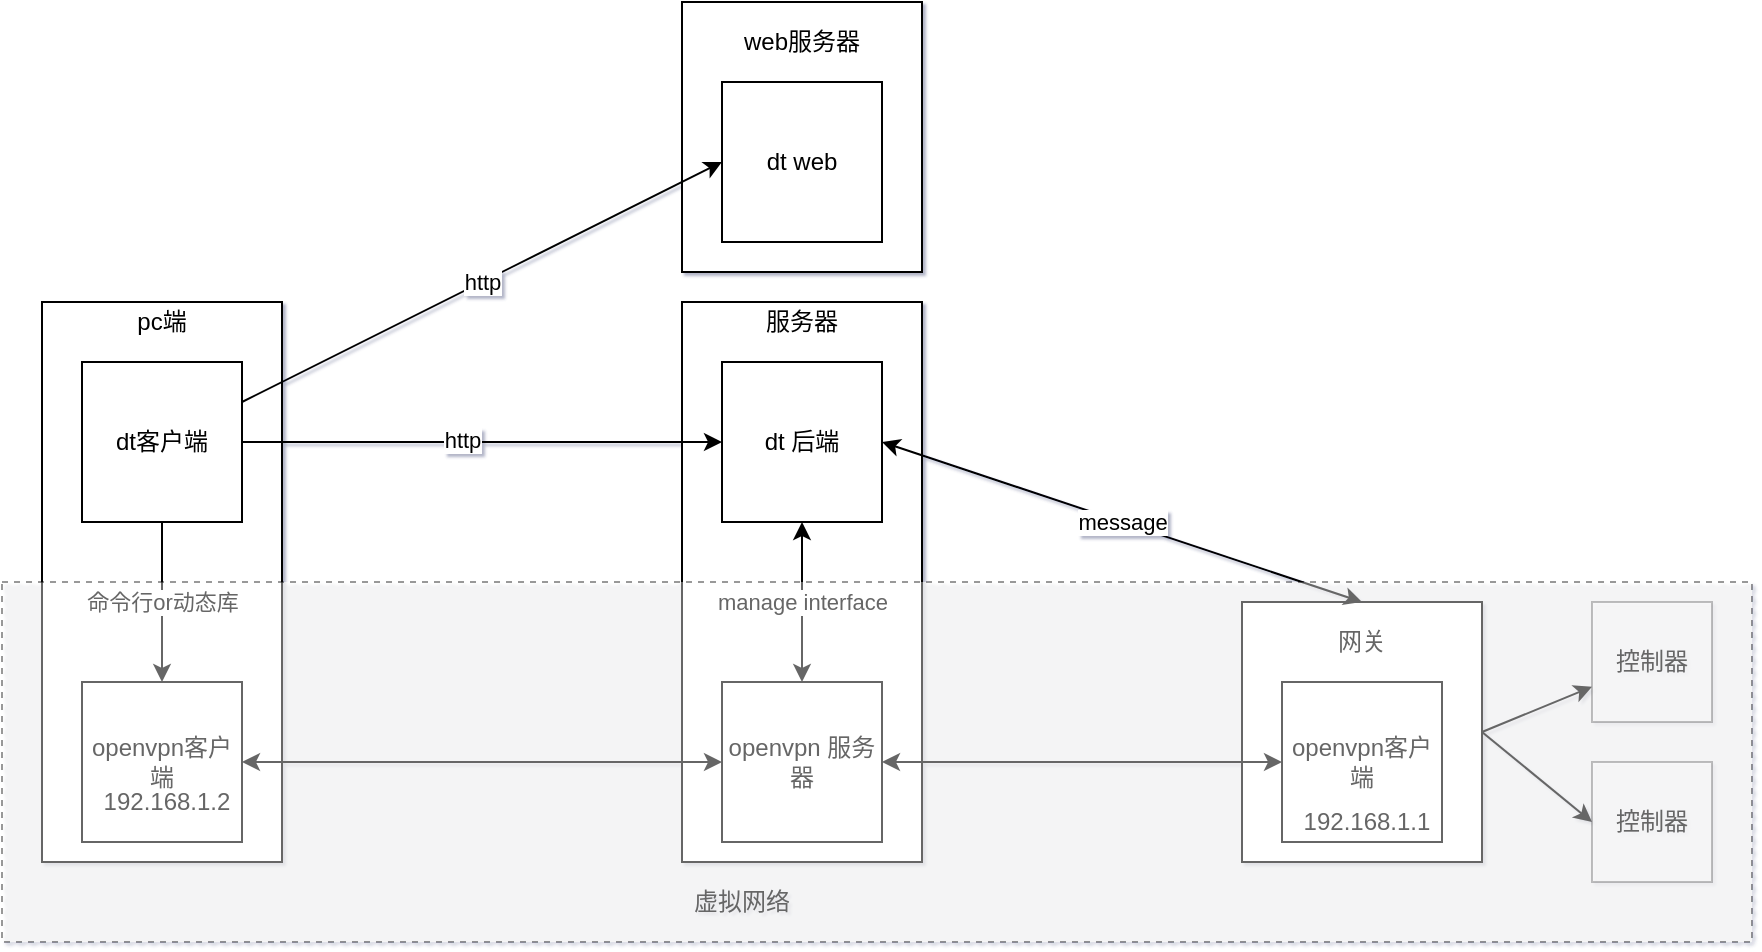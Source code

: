 <mxfile version="14.2.7" type="github">
  <diagram id="2j3BqqWGUeaKbbwyQfUJ" name="Page-1">
    <mxGraphModel dx="1038" dy="548" grid="1" gridSize="10" guides="1" tooltips="1" connect="1" arrows="1" fold="1" page="1" pageScale="1" pageWidth="827" pageHeight="1169" math="0" shadow="1">
      <root>
        <mxCell id="0" />
        <mxCell id="1" parent="0" />
        <mxCell id="VOX5vmG1u6_elUsQBF4A-29" value="" style="rounded=0;whiteSpace=wrap;html=1;" parent="1" vertex="1">
          <mxGeometry x="355" y="100" width="120" height="135" as="geometry" />
        </mxCell>
        <mxCell id="VOX5vmG1u6_elUsQBF4A-17" value="" style="rounded=0;whiteSpace=wrap;html=1;" parent="1" vertex="1">
          <mxGeometry x="355" y="250" width="120" height="280" as="geometry" />
        </mxCell>
        <mxCell id="VOX5vmG1u6_elUsQBF4A-15" value="" style="rounded=0;whiteSpace=wrap;html=1;" parent="1" vertex="1">
          <mxGeometry x="35" y="250" width="120" height="280" as="geometry" />
        </mxCell>
        <mxCell id="VOX5vmG1u6_elUsQBF4A-1" value="dt客户端" style="whiteSpace=wrap;html=1;aspect=fixed;" parent="1" vertex="1">
          <mxGeometry x="55" y="280" width="80" height="80" as="geometry" />
        </mxCell>
        <mxCell id="VOX5vmG1u6_elUsQBF4A-2" value="dt web" style="whiteSpace=wrap;html=1;aspect=fixed;" parent="1" vertex="1">
          <mxGeometry x="375" y="140" width="80" height="80" as="geometry" />
        </mxCell>
        <mxCell id="VOX5vmG1u6_elUsQBF4A-3" value="dt 后端" style="whiteSpace=wrap;html=1;aspect=fixed;" parent="1" vertex="1">
          <mxGeometry x="375" y="280" width="80" height="80" as="geometry" />
        </mxCell>
        <mxCell id="VOX5vmG1u6_elUsQBF4A-4" value="openvpn 服务器" style="whiteSpace=wrap;html=1;aspect=fixed;" parent="1" vertex="1">
          <mxGeometry x="375" y="440" width="80" height="80" as="geometry" />
        </mxCell>
        <mxCell id="VOX5vmG1u6_elUsQBF4A-5" value="openvpn客户端" style="whiteSpace=wrap;html=1;aspect=fixed;" parent="1" vertex="1">
          <mxGeometry x="55" y="440" width="80" height="80" as="geometry" />
        </mxCell>
        <mxCell id="VOX5vmG1u6_elUsQBF4A-6" value="命令行or动态库" style="endArrow=classic;html=1;exitX=0.5;exitY=1;exitDx=0;exitDy=0;entryX=0.5;entryY=0;entryDx=0;entryDy=0;" parent="1" source="VOX5vmG1u6_elUsQBF4A-1" target="VOX5vmG1u6_elUsQBF4A-5" edge="1">
          <mxGeometry width="50" height="50" relative="1" as="geometry">
            <mxPoint x="345" y="430" as="sourcePoint" />
            <mxPoint x="395" y="380" as="targetPoint" />
          </mxGeometry>
        </mxCell>
        <mxCell id="VOX5vmG1u6_elUsQBF4A-8" value="http" style="endArrow=classic;html=1;exitX=1;exitY=0.25;exitDx=0;exitDy=0;entryX=0;entryY=0.5;entryDx=0;entryDy=0;" parent="1" source="VOX5vmG1u6_elUsQBF4A-1" target="VOX5vmG1u6_elUsQBF4A-2" edge="1">
          <mxGeometry width="50" height="50" relative="1" as="geometry">
            <mxPoint x="345" y="430" as="sourcePoint" />
            <mxPoint x="395" y="380" as="targetPoint" />
          </mxGeometry>
        </mxCell>
        <mxCell id="VOX5vmG1u6_elUsQBF4A-9" value="" style="endArrow=classic;html=1;entryX=0;entryY=0.5;entryDx=0;entryDy=0;exitX=1;exitY=0.5;exitDx=0;exitDy=0;" parent="1" source="VOX5vmG1u6_elUsQBF4A-1" target="VOX5vmG1u6_elUsQBF4A-3" edge="1">
          <mxGeometry width="50" height="50" relative="1" as="geometry">
            <mxPoint x="235" y="460" as="sourcePoint" />
            <mxPoint x="285" y="410" as="targetPoint" />
          </mxGeometry>
        </mxCell>
        <mxCell id="VOX5vmG1u6_elUsQBF4A-10" value="http" style="edgeLabel;html=1;align=center;verticalAlign=middle;resizable=0;points=[];" parent="VOX5vmG1u6_elUsQBF4A-9" vertex="1" connectable="0">
          <mxGeometry x="-0.086" y="1" relative="1" as="geometry">
            <mxPoint as="offset" />
          </mxGeometry>
        </mxCell>
        <mxCell id="VOX5vmG1u6_elUsQBF4A-11" value="manage interface" style="endArrow=classic;startArrow=classic;html=1;entryX=0.5;entryY=1;entryDx=0;entryDy=0;exitX=0.5;exitY=0;exitDx=0;exitDy=0;" parent="1" source="VOX5vmG1u6_elUsQBF4A-4" target="VOX5vmG1u6_elUsQBF4A-3" edge="1">
          <mxGeometry width="50" height="50" relative="1" as="geometry">
            <mxPoint x="405" y="430" as="sourcePoint" />
            <mxPoint x="455" y="380" as="targetPoint" />
          </mxGeometry>
        </mxCell>
        <mxCell id="VOX5vmG1u6_elUsQBF4A-16" value="pc端" style="text;html=1;strokeColor=none;fillColor=none;align=center;verticalAlign=middle;whiteSpace=wrap;rounded=0;" parent="1" vertex="1">
          <mxGeometry x="75" y="250" width="40" height="20" as="geometry" />
        </mxCell>
        <mxCell id="VOX5vmG1u6_elUsQBF4A-18" value="服务器" style="text;html=1;strokeColor=none;fillColor=none;align=center;verticalAlign=middle;whiteSpace=wrap;rounded=0;" parent="1" vertex="1">
          <mxGeometry x="395" y="245" width="40" height="30" as="geometry" />
        </mxCell>
        <mxCell id="VOX5vmG1u6_elUsQBF4A-22" value="" style="rounded=0;whiteSpace=wrap;html=1;" parent="1" vertex="1">
          <mxGeometry x="635" y="400" width="120" height="130" as="geometry" />
        </mxCell>
        <mxCell id="VOX5vmG1u6_elUsQBF4A-23" value="openvpn客户端" style="whiteSpace=wrap;html=1;aspect=fixed;" parent="1" vertex="1">
          <mxGeometry x="655" y="440" width="80" height="80" as="geometry" />
        </mxCell>
        <mxCell id="VOX5vmG1u6_elUsQBF4A-24" value="web服务器" style="text;html=1;strokeColor=none;fillColor=none;align=center;verticalAlign=middle;whiteSpace=wrap;rounded=0;" parent="1" vertex="1">
          <mxGeometry x="385" y="110" width="60" height="20" as="geometry" />
        </mxCell>
        <mxCell id="VOX5vmG1u6_elUsQBF4A-33" value="虚拟网络" style="text;html=1;strokeColor=none;fillColor=none;align=center;verticalAlign=middle;whiteSpace=wrap;rounded=0;fontColor=#000000;opacity=50;" parent="1" vertex="1">
          <mxGeometry x="335" y="540" width="100" height="20" as="geometry" />
        </mxCell>
        <mxCell id="FQamigRR9yVPWJwrXYzR-1" value="" style="endArrow=classic;startArrow=classic;html=1;fontColor=#000000;entryX=1;entryY=0.5;entryDx=0;entryDy=0;" edge="1" parent="1" source="VOX5vmG1u6_elUsQBF4A-4" target="VOX5vmG1u6_elUsQBF4A-5">
          <mxGeometry width="50" height="50" relative="1" as="geometry">
            <mxPoint x="345" y="220" as="sourcePoint" />
            <mxPoint x="395" y="170" as="targetPoint" />
          </mxGeometry>
        </mxCell>
        <mxCell id="FQamigRR9yVPWJwrXYzR-5" value="" style="endArrow=classic;startArrow=classic;html=1;fontColor=#000000;entryX=1;entryY=0.5;entryDx=0;entryDy=0;exitX=0;exitY=0.5;exitDx=0;exitDy=0;" edge="1" parent="1" source="VOX5vmG1u6_elUsQBF4A-23" target="VOX5vmG1u6_elUsQBF4A-4">
          <mxGeometry width="50" height="50" relative="1" as="geometry">
            <mxPoint x="385" y="490" as="sourcePoint" />
            <mxPoint x="145" y="490" as="targetPoint" />
          </mxGeometry>
        </mxCell>
        <mxCell id="FQamigRR9yVPWJwrXYzR-7" value="message" style="endArrow=classic;startArrow=classic;html=1;fontColor=#000000;exitX=1;exitY=0.5;exitDx=0;exitDy=0;entryX=0.5;entryY=0;entryDx=0;entryDy=0;" edge="1" parent="1" source="VOX5vmG1u6_elUsQBF4A-3" target="VOX5vmG1u6_elUsQBF4A-22">
          <mxGeometry width="50" height="50" relative="1" as="geometry">
            <mxPoint x="570" y="350" as="sourcePoint" />
            <mxPoint x="700" y="340" as="targetPoint" />
          </mxGeometry>
        </mxCell>
        <mxCell id="FQamigRR9yVPWJwrXYzR-8" value="网关" style="text;html=1;strokeColor=none;fillColor=none;align=center;verticalAlign=middle;whiteSpace=wrap;rounded=0;" vertex="1" parent="1">
          <mxGeometry x="665" y="410" width="60" height="20" as="geometry" />
        </mxCell>
        <mxCell id="FQamigRR9yVPWJwrXYzR-9" value="控制器" style="whiteSpace=wrap;html=1;aspect=fixed;fontColor=#000000;opacity=40;" vertex="1" parent="1">
          <mxGeometry x="810" y="400" width="60" height="60" as="geometry" />
        </mxCell>
        <mxCell id="FQamigRR9yVPWJwrXYzR-10" value="" style="endArrow=classic;html=1;fontColor=#000000;exitX=1;exitY=0.5;exitDx=0;exitDy=0;" edge="1" parent="1" source="VOX5vmG1u6_elUsQBF4A-22" target="FQamigRR9yVPWJwrXYzR-9">
          <mxGeometry width="50" height="50" relative="1" as="geometry">
            <mxPoint x="640" y="350" as="sourcePoint" />
            <mxPoint x="690" y="300" as="targetPoint" />
          </mxGeometry>
        </mxCell>
        <mxCell id="FQamigRR9yVPWJwrXYzR-11" value="控制器" style="whiteSpace=wrap;html=1;aspect=fixed;fontColor=#000000;opacity=40;" vertex="1" parent="1">
          <mxGeometry x="810" y="480" width="60" height="60" as="geometry" />
        </mxCell>
        <mxCell id="FQamigRR9yVPWJwrXYzR-12" value="" style="endArrow=classic;html=1;fontColor=#000000;exitX=1;exitY=0.5;exitDx=0;exitDy=0;entryX=0;entryY=0.5;entryDx=0;entryDy=0;" edge="1" parent="1" source="VOX5vmG1u6_elUsQBF4A-22" target="FQamigRR9yVPWJwrXYzR-11">
          <mxGeometry width="50" height="50" relative="1" as="geometry">
            <mxPoint x="765" y="475" as="sourcePoint" />
            <mxPoint x="960" y="379.574" as="targetPoint" />
          </mxGeometry>
        </mxCell>
        <mxCell id="FQamigRR9yVPWJwrXYzR-13" value="192.168.1.1" style="text;html=1;strokeColor=none;fillColor=none;align=center;verticalAlign=middle;whiteSpace=wrap;rounded=0;fontColor=#000000;opacity=40;" vertex="1" parent="1">
          <mxGeometry x="635" y="500" width="125" height="20" as="geometry" />
        </mxCell>
        <mxCell id="FQamigRR9yVPWJwrXYzR-14" value="192.168.1.2" style="text;html=1;strokeColor=none;fillColor=none;align=center;verticalAlign=middle;whiteSpace=wrap;rounded=0;fontColor=#000000;opacity=40;" vertex="1" parent="1">
          <mxGeometry x="35" y="490" width="125" height="20" as="geometry" />
        </mxCell>
        <mxCell id="VOX5vmG1u6_elUsQBF4A-31" value="" style="rectangle;whiteSpace=wrap;html=1;align=center;dashed=1;opacity=40;" parent="1" vertex="1">
          <mxGeometry x="15" y="390" width="875" height="180" as="geometry" />
        </mxCell>
      </root>
    </mxGraphModel>
  </diagram>
</mxfile>
